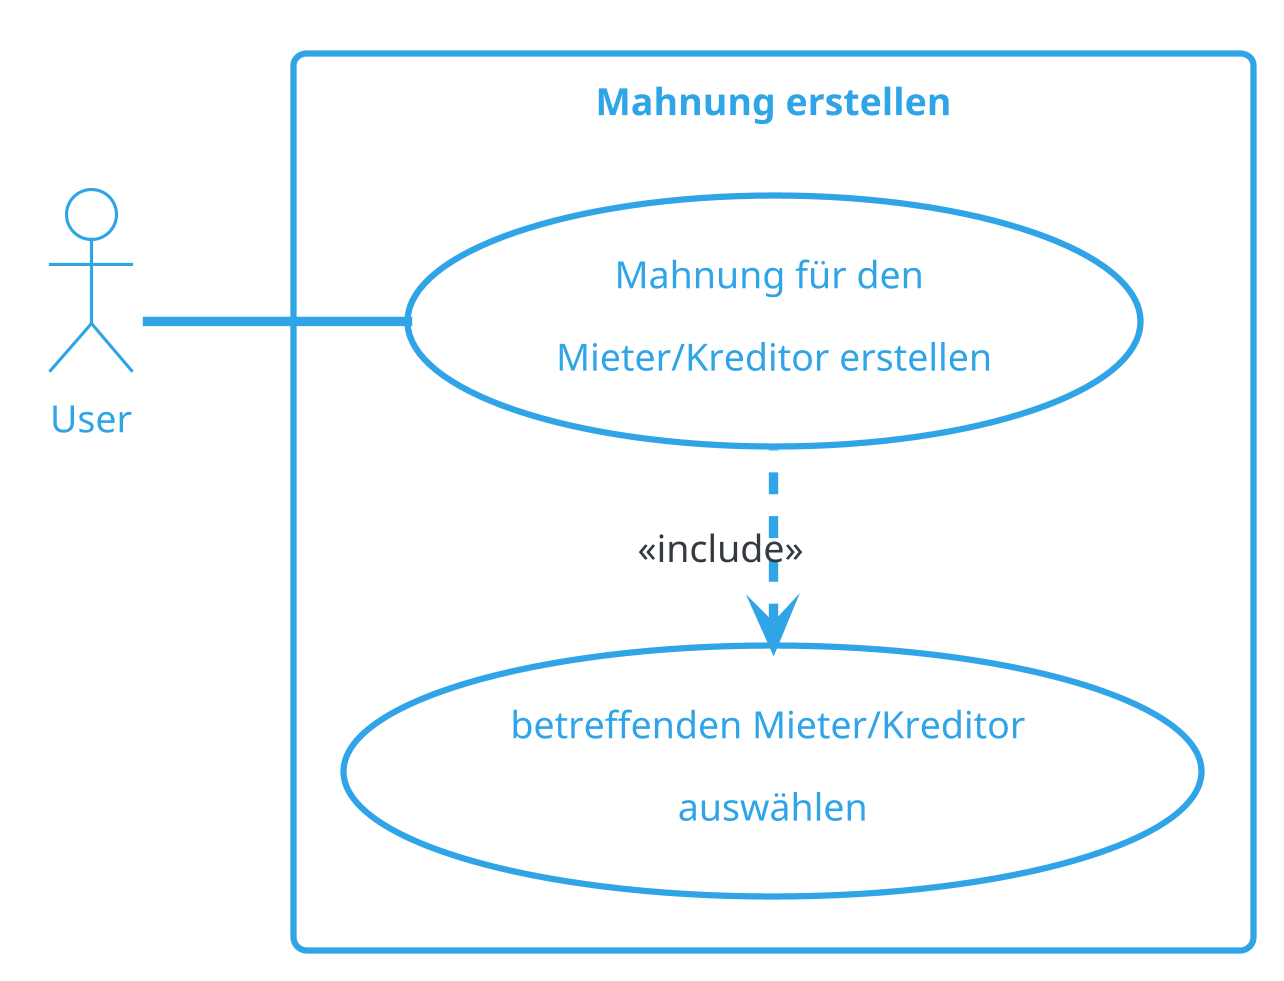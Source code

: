 @startuml MahnungErstellen
!theme cerulean-outline
skinparam dpi 300
left to right direction
actor "User" as fc
rectangle "Mahnung erstellen" {
  usecase "Mahnung für den \nMieter/Kreditor erstellen" as UC1
  usecase "betreffenden Mieter/Kreditor \nauswählen"as inc1

} 
fc -- UC1
UC1 .left.> inc1 : <<include>>
@enduml